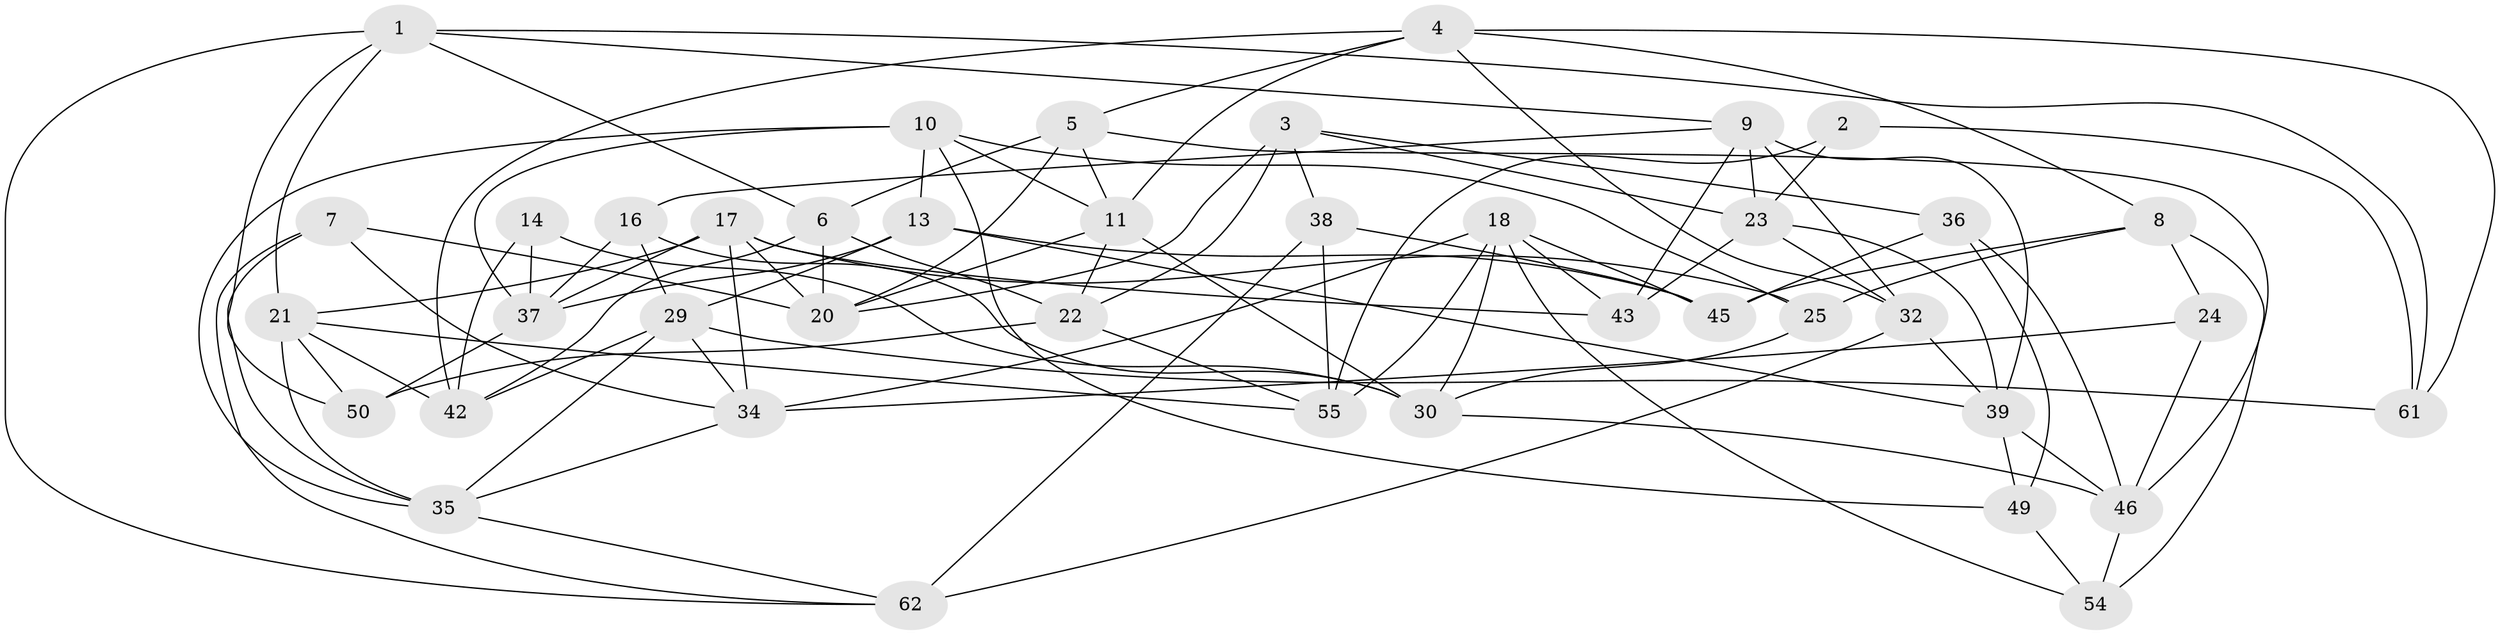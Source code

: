 // Generated by graph-tools (version 1.1) at 2025/24/03/03/25 07:24:27]
// undirected, 41 vertices, 103 edges
graph export_dot {
graph [start="1"]
  node [color=gray90,style=filled];
  1 [super="+19"];
  2;
  3 [super="+58"];
  4 [super="+51"];
  5 [super="+15"];
  6 [super="+69"];
  7;
  8 [super="+41"];
  9 [super="+27"];
  10 [super="+12"];
  11 [super="+33"];
  13 [super="+67"];
  14;
  16;
  17 [super="+44"];
  18 [super="+28"];
  20 [super="+26"];
  21 [super="+53"];
  22 [super="+40"];
  23 [super="+64"];
  24;
  25;
  29 [super="+31"];
  30 [super="+57"];
  32 [super="+68"];
  34 [super="+47"];
  35 [super="+56"];
  36;
  37 [super="+59"];
  38;
  39 [super="+63"];
  42 [super="+60"];
  43;
  45 [super="+48"];
  46 [super="+52"];
  49;
  50;
  54;
  55 [super="+65"];
  61;
  62 [super="+66"];
  1 -- 9;
  1 -- 6;
  1 -- 21;
  1 -- 50;
  1 -- 61;
  1 -- 62;
  2 -- 61;
  2 -- 55 [weight=2];
  2 -- 23;
  3 -- 36;
  3 -- 22 [weight=2];
  3 -- 38;
  3 -- 23;
  3 -- 20;
  4 -- 42;
  4 -- 61;
  4 -- 5;
  4 -- 11;
  4 -- 8;
  4 -- 32;
  5 -- 46;
  5 -- 6 [weight=2];
  5 -- 11;
  5 -- 20;
  6 -- 20;
  6 -- 42;
  6 -- 22;
  7 -- 20;
  7 -- 34;
  7 -- 35;
  7 -- 62;
  8 -- 54;
  8 -- 24 [weight=2];
  8 -- 25;
  8 -- 45;
  9 -- 43;
  9 -- 39;
  9 -- 16;
  9 -- 32;
  9 -- 23;
  10 -- 37;
  10 -- 13;
  10 -- 35;
  10 -- 49;
  10 -- 11;
  10 -- 25;
  11 -- 22;
  11 -- 30;
  11 -- 20;
  13 -- 45 [weight=2];
  13 -- 29;
  13 -- 39;
  13 -- 37;
  14 -- 37;
  14 -- 42 [weight=2];
  14 -- 30;
  16 -- 30;
  16 -- 37;
  16 -- 29;
  17 -- 43;
  17 -- 25;
  17 -- 21;
  17 -- 34;
  17 -- 20;
  17 -- 37;
  18 -- 34;
  18 -- 45;
  18 -- 30;
  18 -- 43;
  18 -- 54;
  18 -- 55;
  21 -- 50;
  21 -- 42;
  21 -- 35;
  21 -- 55;
  22 -- 50;
  22 -- 55;
  23 -- 43;
  23 -- 39;
  23 -- 32;
  24 -- 46;
  24 -- 34;
  25 -- 30;
  29 -- 61;
  29 -- 42;
  29 -- 35;
  29 -- 34;
  30 -- 46;
  32 -- 62 [weight=2];
  32 -- 39;
  34 -- 35;
  35 -- 62;
  36 -- 46;
  36 -- 49;
  36 -- 45;
  37 -- 50;
  38 -- 62;
  38 -- 45;
  38 -- 55;
  39 -- 49;
  39 -- 46;
  46 -- 54;
  49 -- 54;
}
